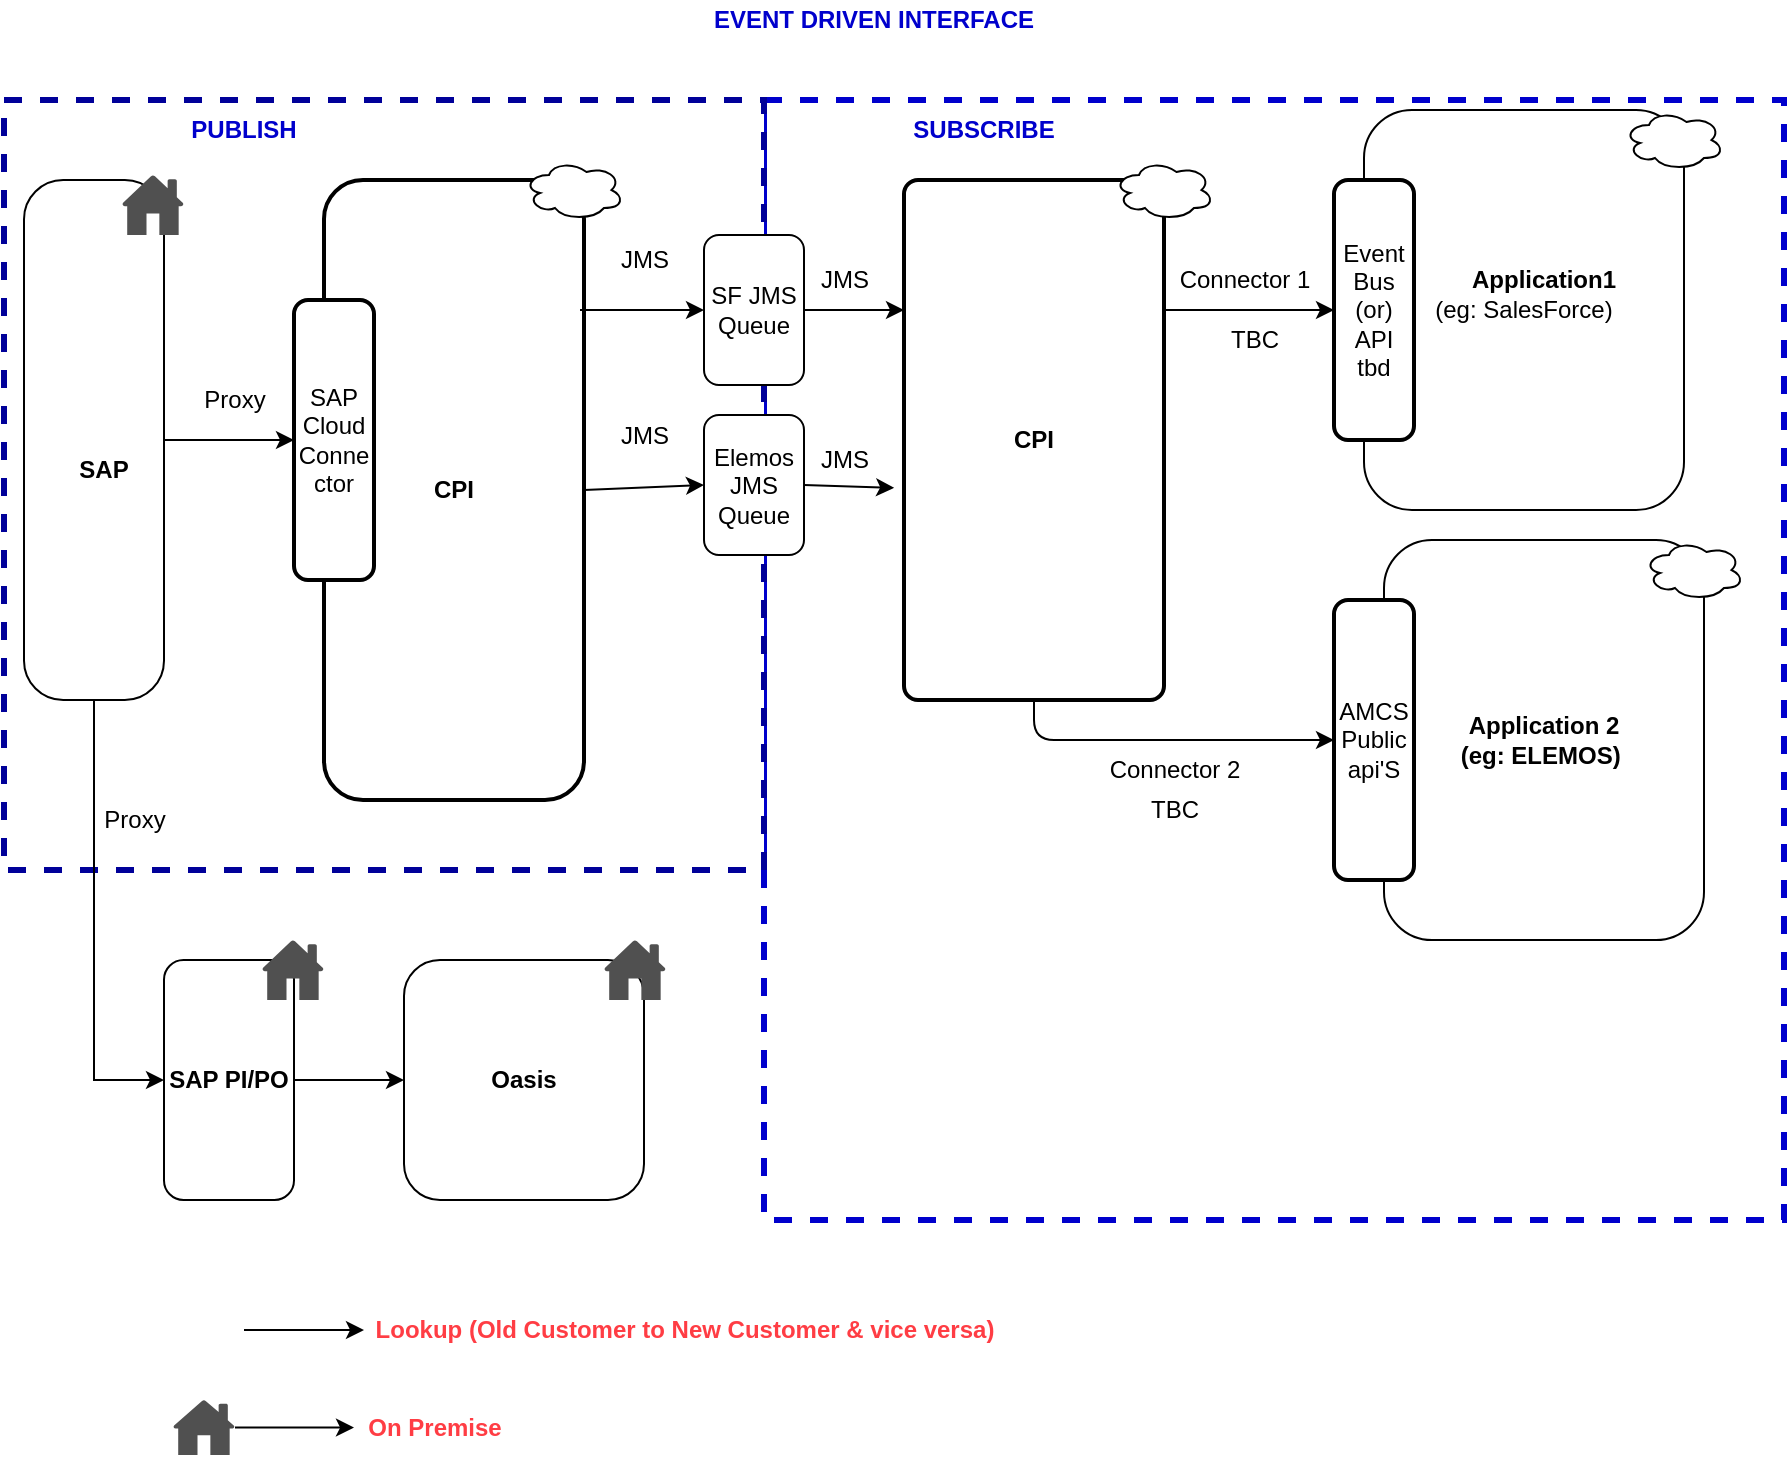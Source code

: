<mxfile version="13.9.2" type="github">
  <diagram id="3beBZVSBlBhmqdihTZP1" name="Page-1">
    <mxGraphModel dx="2062" dy="705" grid="1" gridSize="10" guides="1" tooltips="1" connect="1" arrows="1" fold="1" page="1" pageScale="1" pageWidth="1100" pageHeight="850" math="0" shadow="0">
      <root>
        <mxCell id="0" />
        <mxCell id="1" parent="0" />
        <mxCell id="uPFkqqqm6VpQ1Sv5LJzm-1" value="" style="group" parent="1" vertex="1" connectable="0">
          <mxGeometry x="120" y="100" width="890" height="560" as="geometry" />
        </mxCell>
        <mxCell id="Vqod0EoV_r2I-PZZQ01A-7" value="" style="rounded=0;whiteSpace=wrap;html=1;dashed=1;strokeColor=#0000CC;strokeWidth=3;" parent="uPFkqqqm6VpQ1Sv5LJzm-1" vertex="1">
          <mxGeometry x="380" width="510" height="560" as="geometry" />
        </mxCell>
        <mxCell id="Vqod0EoV_r2I-PZZQ01A-3" value="" style="rounded=0;whiteSpace=wrap;html=1;dashed=1;strokeWidth=3;strokeColor=#000099;" parent="uPFkqqqm6VpQ1Sv5LJzm-1" vertex="1">
          <mxGeometry width="380" height="385" as="geometry" />
        </mxCell>
        <mxCell id="2EftRhcmE9VoELaN0KJN-4" value="" style="edgeStyle=orthogonalEdgeStyle;rounded=0;orthogonalLoop=1;jettySize=auto;html=1;entryX=0;entryY=0.5;entryDx=0;entryDy=0;" parent="uPFkqqqm6VpQ1Sv5LJzm-1" source="cQQMWOdF984l5gsL9wYo-2" target="2EftRhcmE9VoELaN0KJN-2" edge="1">
          <mxGeometry relative="1" as="geometry">
            <mxPoint x="160" y="170" as="targetPoint" />
          </mxGeometry>
        </mxCell>
        <object label="" id="cQQMWOdF984l5gsL9wYo-2">
          <mxCell style="whiteSpace=wrap;html=1;arcSize=28;rounded=1;rotation=-180;" parent="uPFkqqqm6VpQ1Sv5LJzm-1" vertex="1">
            <mxGeometry x="10" y="40" width="70" height="260" as="geometry" />
          </mxCell>
        </object>
        <mxCell id="cQQMWOdF984l5gsL9wYo-5" value="&lt;b&gt;SAP&lt;/b&gt;" style="text;html=1;strokeColor=none;fillColor=none;align=center;verticalAlign=middle;whiteSpace=wrap;rotation=0;rounded=1;" parent="uPFkqqqm6VpQ1Sv5LJzm-1" vertex="1">
          <mxGeometry x="25" y="170" width="50" height="30" as="geometry" />
        </mxCell>
        <mxCell id="cQQMWOdF984l5gsL9wYo-9" value="&lt;b&gt;Application 2&lt;br&gt;(eg: ELEMOS)&amp;nbsp;&lt;/b&gt;" style="whiteSpace=wrap;html=1;rounded=1;" parent="uPFkqqqm6VpQ1Sv5LJzm-1" vertex="1">
          <mxGeometry x="690" y="220" width="160" height="200" as="geometry" />
        </mxCell>
        <mxCell id="cQQMWOdF984l5gsL9wYo-10" value="(eg: SalesForce)" style="whiteSpace=wrap;html=1;rounded=1;" parent="uPFkqqqm6VpQ1Sv5LJzm-1" vertex="1">
          <mxGeometry x="680" y="5" width="160" height="200" as="geometry" />
        </mxCell>
        <mxCell id="cQQMWOdF984l5gsL9wYo-12" value="&lt;b&gt;Application1&lt;/b&gt;" style="text;html=1;strokeColor=none;fillColor=none;align=center;verticalAlign=middle;whiteSpace=wrap;rounded=1;" parent="uPFkqqqm6VpQ1Sv5LJzm-1" vertex="1">
          <mxGeometry x="750" y="80" width="40" height="20" as="geometry" />
        </mxCell>
        <mxCell id="cQQMWOdF984l5gsL9wYo-14" value="&lt;b&gt;CPI&lt;/b&gt;" style="whiteSpace=wrap;html=1;absoluteArcSize=1;arcSize=39;strokeWidth=2;rounded=1;" parent="uPFkqqqm6VpQ1Sv5LJzm-1" vertex="1">
          <mxGeometry x="160" y="40" width="130" height="310" as="geometry" />
        </mxCell>
        <mxCell id="cQQMWOdF984l5gsL9wYo-20" value="SF JMS Queue" style="whiteSpace=wrap;html=1;rounded=1;" parent="uPFkqqqm6VpQ1Sv5LJzm-1" vertex="1">
          <mxGeometry x="350" y="67.5" width="50" height="75" as="geometry" />
        </mxCell>
        <mxCell id="1wfJWIZzBQJtpAAzH079-30" value="Event Bus (or) API&lt;br&gt;tbd" style="rounded=1;whiteSpace=wrap;html=1;absoluteArcSize=1;arcSize=14;strokeWidth=2;" parent="uPFkqqqm6VpQ1Sv5LJzm-1" vertex="1">
          <mxGeometry x="665" y="40" width="40" height="130" as="geometry" />
        </mxCell>
        <mxCell id="1wfJWIZzBQJtpAAzH079-35" style="edgeStyle=orthogonalEdgeStyle;rounded=1;orthogonalLoop=1;jettySize=auto;html=1;exitX=1;exitY=0.25;exitDx=0;exitDy=0;entryX=0;entryY=0.5;entryDx=0;entryDy=0;" parent="uPFkqqqm6VpQ1Sv5LJzm-1" source="1wfJWIZzBQJtpAAzH079-31" target="1wfJWIZzBQJtpAAzH079-30" edge="1">
          <mxGeometry relative="1" as="geometry" />
        </mxCell>
        <mxCell id="BBQ4ANnbawWz5MgYE2eR-13" style="edgeStyle=orthogonalEdgeStyle;rounded=0;orthogonalLoop=1;jettySize=auto;html=1;exitX=0.5;exitY=0;exitDx=0;exitDy=0;" parent="uPFkqqqm6VpQ1Sv5LJzm-1" source="cQQMWOdF984l5gsL9wYo-2" target="BBQ4ANnbawWz5MgYE2eR-12" edge="1">
          <mxGeometry relative="1" as="geometry">
            <Array as="points">
              <mxPoint x="45" y="490" />
            </Array>
          </mxGeometry>
        </mxCell>
        <mxCell id="1wfJWIZzBQJtpAAzH079-31" value="&lt;b&gt;CPI&lt;/b&gt;" style="rounded=1;whiteSpace=wrap;html=1;absoluteArcSize=1;arcSize=14;strokeWidth=2;" parent="uPFkqqqm6VpQ1Sv5LJzm-1" vertex="1">
          <mxGeometry x="450" y="40" width="130" height="260" as="geometry" />
        </mxCell>
        <mxCell id="1wfJWIZzBQJtpAAzH079-45" style="edgeStyle=orthogonalEdgeStyle;rounded=1;orthogonalLoop=1;jettySize=auto;html=1;exitX=1;exitY=0.5;exitDx=0;exitDy=0;entryX=0;entryY=0.25;entryDx=0;entryDy=0;" parent="uPFkqqqm6VpQ1Sv5LJzm-1" source="cQQMWOdF984l5gsL9wYo-20" target="1wfJWIZzBQJtpAAzH079-31" edge="1">
          <mxGeometry relative="1" as="geometry" />
        </mxCell>
        <mxCell id="1wfJWIZzBQJtpAAzH079-43" value="AMCS Public api&#39;S" style="rounded=1;whiteSpace=wrap;html=1;absoluteArcSize=1;arcSize=14;strokeWidth=2;" parent="uPFkqqqm6VpQ1Sv5LJzm-1" vertex="1">
          <mxGeometry x="665" y="250" width="40" height="140" as="geometry" />
        </mxCell>
        <mxCell id="1wfJWIZzBQJtpAAzH079-36" style="edgeStyle=orthogonalEdgeStyle;rounded=1;orthogonalLoop=1;jettySize=auto;html=1;exitX=0.5;exitY=1;exitDx=0;exitDy=0;entryX=0;entryY=0.5;entryDx=0;entryDy=0;" parent="uPFkqqqm6VpQ1Sv5LJzm-1" source="1wfJWIZzBQJtpAAzH079-31" target="1wfJWIZzBQJtpAAzH079-43" edge="1">
          <mxGeometry relative="1" as="geometry" />
        </mxCell>
        <mxCell id="1wfJWIZzBQJtpAAzH079-46" value="Connector 1" style="text;html=1;align=center;verticalAlign=middle;resizable=0;points=[];autosize=1;" parent="uPFkqqqm6VpQ1Sv5LJzm-1" vertex="1">
          <mxGeometry x="580" y="80" width="80" height="20" as="geometry" />
        </mxCell>
        <mxCell id="1wfJWIZzBQJtpAAzH079-47" value="Connector 2" style="text;html=1;align=center;verticalAlign=middle;resizable=0;points=[];autosize=1;" parent="uPFkqqqm6VpQ1Sv5LJzm-1" vertex="1">
          <mxGeometry x="545" y="325" width="80" height="20" as="geometry" />
        </mxCell>
        <mxCell id="1wfJWIZzBQJtpAAzH079-49" value="Proxy" style="text;html=1;align=center;verticalAlign=middle;resizable=0;points=[];autosize=1;" parent="uPFkqqqm6VpQ1Sv5LJzm-1" vertex="1">
          <mxGeometry x="90" y="140" width="50" height="20" as="geometry" />
        </mxCell>
        <mxCell id="1wfJWIZzBQJtpAAzH079-52" value="JMS" style="text;html=1;align=center;verticalAlign=middle;resizable=0;points=[];autosize=1;" parent="uPFkqqqm6VpQ1Sv5LJzm-1" vertex="1">
          <mxGeometry x="400" y="80" width="40" height="20" as="geometry" />
        </mxCell>
        <mxCell id="Vqod0EoV_r2I-PZZQ01A-4" value="PUBLISH" style="text;html=1;strokeColor=none;fillColor=none;align=center;verticalAlign=middle;whiteSpace=wrap;rounded=0;dashed=1;fontColor=#0000CC;fontStyle=1" parent="uPFkqqqm6VpQ1Sv5LJzm-1" vertex="1">
          <mxGeometry x="100" y="5" width="40" height="20" as="geometry" />
        </mxCell>
        <mxCell id="Vqod0EoV_r2I-PZZQ01A-8" value="SUBSCRIBE" style="text;html=1;strokeColor=none;fillColor=none;align=center;verticalAlign=middle;whiteSpace=wrap;rounded=0;dashed=1;fontColor=#0000CC;fontStyle=1" parent="uPFkqqqm6VpQ1Sv5LJzm-1" vertex="1">
          <mxGeometry x="470" y="5" width="40" height="20" as="geometry" />
        </mxCell>
        <mxCell id="X__tJxEk-Le90g0lmYf4-1" value="TBC" style="text;html=1;align=center;verticalAlign=middle;resizable=0;points=[];autosize=1;" parent="uPFkqqqm6VpQ1Sv5LJzm-1" vertex="1">
          <mxGeometry x="605" y="110" width="40" height="20" as="geometry" />
        </mxCell>
        <mxCell id="X__tJxEk-Le90g0lmYf4-2" value="TBC" style="text;html=1;align=center;verticalAlign=middle;resizable=0;points=[];autosize=1;" parent="uPFkqqqm6VpQ1Sv5LJzm-1" vertex="1">
          <mxGeometry x="565" y="345" width="40" height="20" as="geometry" />
        </mxCell>
        <mxCell id="2EftRhcmE9VoELaN0KJN-2" value="SAP Cloud Conne ctor" style="rounded=1;whiteSpace=wrap;html=1;absoluteArcSize=1;arcSize=14;strokeWidth=2;" parent="uPFkqqqm6VpQ1Sv5LJzm-1" vertex="1">
          <mxGeometry x="145" y="100" width="40" height="140" as="geometry" />
        </mxCell>
        <mxCell id="2EftRhcmE9VoELaN0KJN-6" value="" style="endArrow=classic;html=1;exitX=1;exitY=0.5;exitDx=0;exitDy=0;entryX=0;entryY=0.5;entryDx=0;entryDy=0;" parent="uPFkqqqm6VpQ1Sv5LJzm-1" source="cQQMWOdF984l5gsL9wYo-14" target="2EftRhcmE9VoELaN0KJN-12" edge="1">
          <mxGeometry width="50" height="50" relative="1" as="geometry">
            <mxPoint x="280" y="270" as="sourcePoint" />
            <mxPoint x="349" y="235" as="targetPoint" />
            <Array as="points" />
          </mxGeometry>
        </mxCell>
        <mxCell id="2EftRhcmE9VoELaN0KJN-9" value="JMS" style="text;html=1;align=center;verticalAlign=middle;resizable=0;points=[];autosize=1;" parent="uPFkqqqm6VpQ1Sv5LJzm-1" vertex="1">
          <mxGeometry x="300" y="157.5" width="40" height="20" as="geometry" />
        </mxCell>
        <mxCell id="2EftRhcmE9VoELaN0KJN-10" value="" style="endArrow=classic;html=1;entryX=0;entryY=0.5;entryDx=0;entryDy=0;" parent="uPFkqqqm6VpQ1Sv5LJzm-1" target="cQQMWOdF984l5gsL9wYo-20" edge="1">
          <mxGeometry width="50" height="50" relative="1" as="geometry">
            <mxPoint x="288" y="105" as="sourcePoint" />
            <mxPoint x="300" y="130" as="targetPoint" />
          </mxGeometry>
        </mxCell>
        <mxCell id="2EftRhcmE9VoELaN0KJN-11" value="JMS" style="text;html=1;align=center;verticalAlign=middle;resizable=0;points=[];autosize=1;" parent="uPFkqqqm6VpQ1Sv5LJzm-1" vertex="1">
          <mxGeometry x="300" y="70" width="40" height="20" as="geometry" />
        </mxCell>
        <mxCell id="2EftRhcmE9VoELaN0KJN-12" value="Elemos JMS Queue" style="whiteSpace=wrap;html=1;rounded=1;" parent="uPFkqqqm6VpQ1Sv5LJzm-1" vertex="1">
          <mxGeometry x="350" y="157.5" width="50" height="70" as="geometry" />
        </mxCell>
        <mxCell id="2EftRhcmE9VoELaN0KJN-7" value="" style="endArrow=classic;html=1;exitX=1;exitY=0.5;exitDx=0;exitDy=0;entryX=-0.038;entryY=0.592;entryDx=0;entryDy=0;entryPerimeter=0;" parent="uPFkqqqm6VpQ1Sv5LJzm-1" source="2EftRhcmE9VoELaN0KJN-12" target="1wfJWIZzBQJtpAAzH079-31" edge="1">
          <mxGeometry width="50" height="50" relative="1" as="geometry">
            <mxPoint x="460" y="410" as="sourcePoint" />
            <mxPoint x="450" y="228" as="targetPoint" />
            <Array as="points" />
          </mxGeometry>
        </mxCell>
        <mxCell id="2EftRhcmE9VoELaN0KJN-13" value="JMS" style="text;html=1;align=center;verticalAlign=middle;resizable=0;points=[];autosize=1;" parent="uPFkqqqm6VpQ1Sv5LJzm-1" vertex="1">
          <mxGeometry x="400" y="170" width="40" height="20" as="geometry" />
        </mxCell>
        <mxCell id="BBQ4ANnbawWz5MgYE2eR-15" style="edgeStyle=orthogonalEdgeStyle;rounded=0;orthogonalLoop=1;jettySize=auto;html=1;" parent="uPFkqqqm6VpQ1Sv5LJzm-1" source="BBQ4ANnbawWz5MgYE2eR-12" target="BBQ4ANnbawWz5MgYE2eR-14" edge="1">
          <mxGeometry relative="1" as="geometry" />
        </mxCell>
        <mxCell id="BBQ4ANnbawWz5MgYE2eR-12" value="&lt;b&gt;SAP PI/PO&lt;/b&gt;" style="whiteSpace=wrap;html=1;rounded=1;" parent="uPFkqqqm6VpQ1Sv5LJzm-1" vertex="1">
          <mxGeometry x="80" y="430" width="65" height="120" as="geometry" />
        </mxCell>
        <mxCell id="BBQ4ANnbawWz5MgYE2eR-14" value="&lt;b&gt;Oasis&lt;/b&gt;" style="whiteSpace=wrap;html=1;rounded=1;" parent="uPFkqqqm6VpQ1Sv5LJzm-1" vertex="1">
          <mxGeometry x="200" y="430" width="120" height="120" as="geometry" />
        </mxCell>
        <mxCell id="jM1_k6R8yeGZ31N2dn4X-1" value="Proxy" style="text;html=1;align=center;verticalAlign=middle;resizable=0;points=[];autosize=1;" parent="uPFkqqqm6VpQ1Sv5LJzm-1" vertex="1">
          <mxGeometry x="40" y="350" width="50" height="20" as="geometry" />
        </mxCell>
        <mxCell id="-ZLmASPOaEOaOSLoEUnP-4" value="" style="shape=image;html=1;verticalAlign=top;verticalLabelPosition=bottom;labelBackgroundColor=#ffffff;imageAspect=0;aspect=fixed;image=https://cdn0.iconfinder.com/data/icons/opensourceicons/32/lookup.png" parent="uPFkqqqm6VpQ1Sv5LJzm-1" vertex="1">
          <mxGeometry x="499" y="250" width="32" height="32" as="geometry" />
        </mxCell>
        <mxCell id="-ZLmASPOaEOaOSLoEUnP-5" value="" style="shape=image;html=1;verticalAlign=top;verticalLabelPosition=bottom;labelBackgroundColor=#ffffff;imageAspect=0;aspect=fixed;image=https://cdn0.iconfinder.com/data/icons/opensourceicons/32/lookup.png" parent="uPFkqqqm6VpQ1Sv5LJzm-1" vertex="1">
          <mxGeometry x="29" y="270" width="32" height="32" as="geometry" />
        </mxCell>
        <mxCell id="Y-bIJBuk6b2y9QxjgSU_-4" value="" style="pointerEvents=1;shadow=0;dashed=0;html=1;strokeColor=none;fillColor=#505050;labelPosition=center;verticalLabelPosition=bottom;verticalAlign=top;outlineConnect=0;align=center;shape=mxgraph.office.concepts.home;" parent="uPFkqqqm6VpQ1Sv5LJzm-1" vertex="1">
          <mxGeometry x="59" y="37.5" width="31" height="30" as="geometry" />
        </mxCell>
        <mxCell id="Y-bIJBuk6b2y9QxjgSU_-5" value="" style="pointerEvents=1;shadow=0;dashed=0;html=1;strokeColor=none;fillColor=#505050;labelPosition=center;verticalLabelPosition=bottom;verticalAlign=top;outlineConnect=0;align=center;shape=mxgraph.office.concepts.home;" parent="uPFkqqqm6VpQ1Sv5LJzm-1" vertex="1">
          <mxGeometry x="129" y="420" width="31" height="30" as="geometry" />
        </mxCell>
        <mxCell id="Y-bIJBuk6b2y9QxjgSU_-6" value="" style="pointerEvents=1;shadow=0;dashed=0;html=1;strokeColor=none;fillColor=#505050;labelPosition=center;verticalLabelPosition=bottom;verticalAlign=top;outlineConnect=0;align=center;shape=mxgraph.office.concepts.home;" parent="uPFkqqqm6VpQ1Sv5LJzm-1" vertex="1">
          <mxGeometry x="300" y="420" width="31" height="30" as="geometry" />
        </mxCell>
        <mxCell id="CTH-vgsjaKfEjl_7vlpp-1" value="" style="ellipse;shape=cloud;whiteSpace=wrap;html=1;" vertex="1" parent="uPFkqqqm6VpQ1Sv5LJzm-1">
          <mxGeometry x="260" y="30" width="50" height="30" as="geometry" />
        </mxCell>
        <mxCell id="CTH-vgsjaKfEjl_7vlpp-4" value="" style="ellipse;shape=cloud;whiteSpace=wrap;html=1;" vertex="1" parent="uPFkqqqm6VpQ1Sv5LJzm-1">
          <mxGeometry x="555" y="30" width="50" height="30" as="geometry" />
        </mxCell>
        <mxCell id="CTH-vgsjaKfEjl_7vlpp-3" value="" style="ellipse;shape=cloud;whiteSpace=wrap;html=1;" vertex="1" parent="uPFkqqqm6VpQ1Sv5LJzm-1">
          <mxGeometry x="810" y="5" width="50" height="30" as="geometry" />
        </mxCell>
        <mxCell id="CTH-vgsjaKfEjl_7vlpp-2" value="" style="ellipse;shape=cloud;whiteSpace=wrap;html=1;" vertex="1" parent="uPFkqqqm6VpQ1Sv5LJzm-1">
          <mxGeometry x="820" y="220" width="50" height="30" as="geometry" />
        </mxCell>
        <mxCell id="uPFkqqqm6VpQ1Sv5LJzm-2" value="EVENT DRIVEN INTERFACE" style="text;html=1;strokeColor=none;fillColor=none;align=center;verticalAlign=middle;whiteSpace=wrap;rounded=0;dashed=1;fontColor=#0000CC;fontStyle=1" parent="1" vertex="1">
          <mxGeometry x="450" y="50" width="210" height="20" as="geometry" />
        </mxCell>
        <mxCell id="-ZLmASPOaEOaOSLoEUnP-1" style="edgeStyle=orthogonalEdgeStyle;rounded=0;orthogonalLoop=1;jettySize=auto;html=1;exitX=1;exitY=0.5;exitDx=0;exitDy=0;" parent="1" source="-ZLmASPOaEOaOSLoEUnP-2" target="-ZLmASPOaEOaOSLoEUnP-3" edge="1">
          <mxGeometry relative="1" as="geometry" />
        </mxCell>
        <mxCell id="-ZLmASPOaEOaOSLoEUnP-2" value="" style="shape=image;html=1;verticalAlign=top;verticalLabelPosition=bottom;labelBackgroundColor=#ffffff;imageAspect=0;aspect=fixed;image=https://cdn0.iconfinder.com/data/icons/opensourceicons/32/lookup.png" parent="1" vertex="1">
          <mxGeometry x="190" y="690" width="50" height="50" as="geometry" />
        </mxCell>
        <mxCell id="-ZLmASPOaEOaOSLoEUnP-3" value="&lt;b&gt;&lt;font color=&quot;#ff3d44&quot;&gt;Lookup (Old Customer to New Customer &amp;amp; vice versa)&lt;/font&gt;&lt;/b&gt;" style="text;html=1;align=center;verticalAlign=middle;resizable=0;points=[];autosize=1;" parent="1" vertex="1">
          <mxGeometry x="300" y="705" width="320" height="20" as="geometry" />
        </mxCell>
        <mxCell id="Y-bIJBuk6b2y9QxjgSU_-1" style="edgeStyle=orthogonalEdgeStyle;rounded=0;orthogonalLoop=1;jettySize=auto;html=1;" parent="1" source="Y-bIJBuk6b2y9QxjgSU_-2" target="Y-bIJBuk6b2y9QxjgSU_-3" edge="1">
          <mxGeometry relative="1" as="geometry" />
        </mxCell>
        <mxCell id="Y-bIJBuk6b2y9QxjgSU_-2" value="" style="pointerEvents=1;shadow=0;dashed=0;html=1;strokeColor=none;fillColor=#505050;labelPosition=center;verticalLabelPosition=bottom;verticalAlign=top;outlineConnect=0;align=center;shape=mxgraph.office.concepts.home;" parent="1" vertex="1">
          <mxGeometry x="204.5" y="750" width="31" height="27.5" as="geometry" />
        </mxCell>
        <mxCell id="Y-bIJBuk6b2y9QxjgSU_-3" value="&lt;b&gt;&lt;font color=&quot;#ff3d44&quot;&gt;On Premise&lt;/font&gt;&lt;/b&gt;" style="text;html=1;align=center;verticalAlign=middle;resizable=0;points=[];autosize=1;" parent="1" vertex="1">
          <mxGeometry x="295" y="753.75" width="80" height="20" as="geometry" />
        </mxCell>
      </root>
    </mxGraphModel>
  </diagram>
</mxfile>
